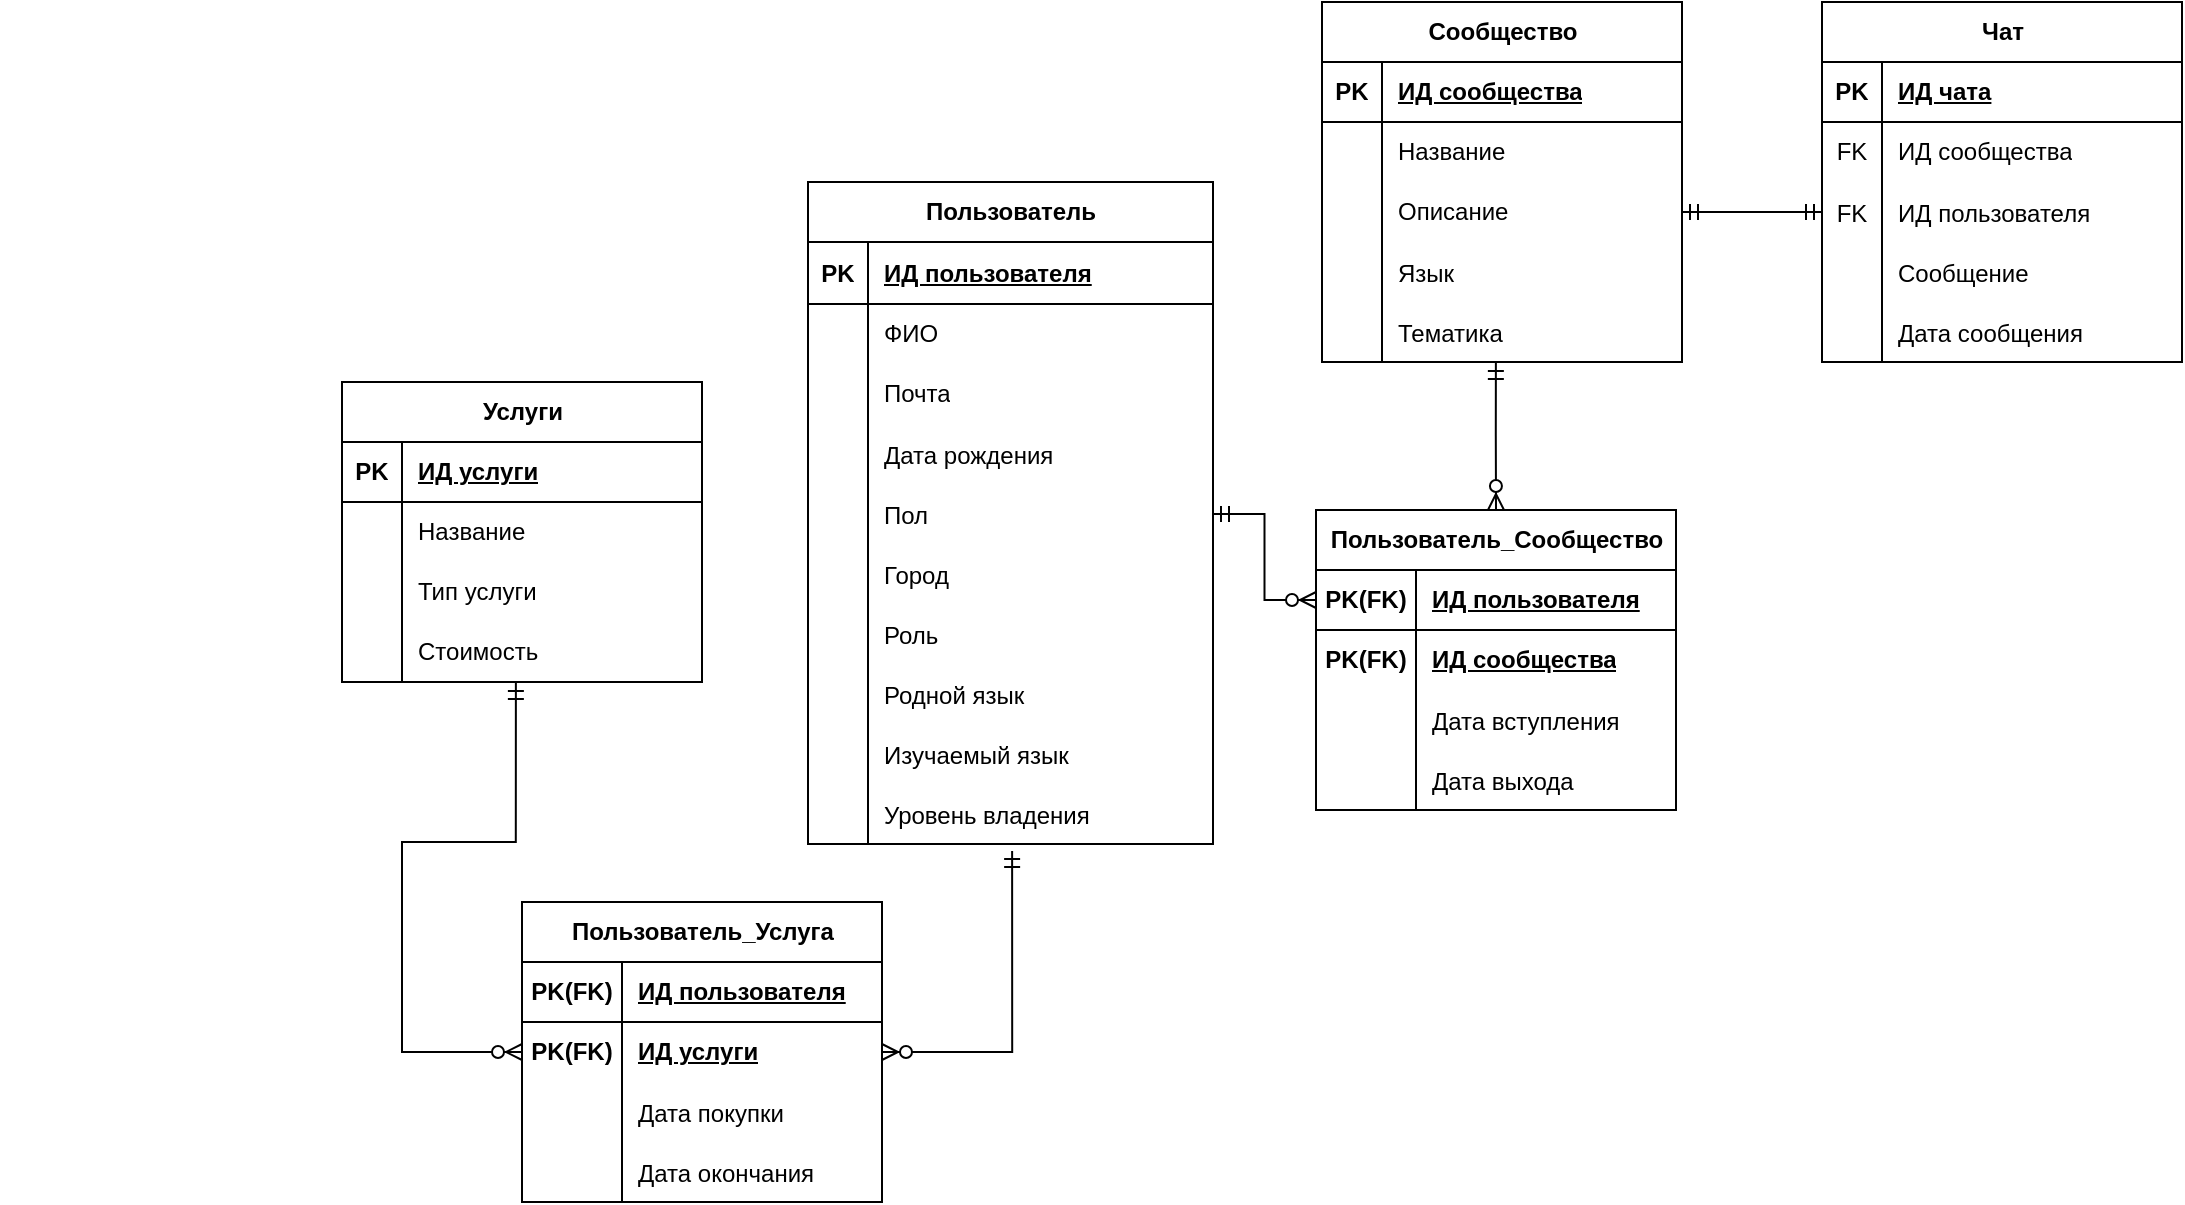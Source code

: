 <mxfile>
    <diagram name="Page-1" id="vUkmk7SFkg5awrBHLYMo">
        <mxGraphModel dx="1131" dy="690" grid="0" gridSize="10" guides="1" tooltips="1" connect="1" arrows="1" fold="1" page="0" pageScale="1" pageWidth="850" pageHeight="1100" math="0" shadow="0">
            <root>
                <mxCell id="0"/>
                <mxCell id="1" parent="0"/>
                <mxCell id="TuySXBek47alTSE-sApj-35" value="" style="fontSize=12;html=1;endArrow=ERmandOne;startArrow=ERmandOne;rounded=0;exitX=1;exitY=0.5;exitDx=0;exitDy=0;entryX=0;entryY=0.5;entryDx=0;entryDy=0;" parent="1" source="TuySXBek47alTSE-sApj-165" target="TuySXBek47alTSE-sApj-224" edge="1">
                    <mxGeometry width="100" height="100" relative="1" as="geometry">
                        <mxPoint x="1670" y="580" as="sourcePoint"/>
                        <mxPoint x="1701.25" y="530" as="targetPoint"/>
                    </mxGeometry>
                </mxCell>
                <mxCell id="TuySXBek47alTSE-sApj-60" value="" style="shape=tableRow;horizontal=0;startSize=0;swimlaneHead=0;swimlaneBody=0;fillColor=none;collapsible=0;dropTarget=0;points=[[0,0.5],[1,0.5]];portConstraint=eastwest;top=0;left=0;right=0;bottom=0;" parent="1" vertex="1">
                    <mxGeometry x="1190" y="500" width="202.5" height="30" as="geometry"/>
                </mxCell>
                <mxCell id="TuySXBek47alTSE-sApj-61" value="" style="shape=partialRectangle;connectable=0;fillColor=none;top=0;left=0;bottom=0;right=0;editable=1;overflow=hidden;whiteSpace=wrap;html=1;" parent="TuySXBek47alTSE-sApj-60" vertex="1">
                    <mxGeometry width="30" height="30" as="geometry">
                        <mxRectangle width="30" height="30" as="alternateBounds"/>
                    </mxGeometry>
                </mxCell>
                <mxCell id="TuySXBek47alTSE-sApj-89" value="" style="shape=tableRow;horizontal=0;startSize=0;swimlaneHead=0;swimlaneBody=0;fillColor=none;collapsible=0;dropTarget=0;points=[[0,0.5],[1,0.5]];portConstraint=eastwest;top=0;left=0;right=0;bottom=0;" parent="1" vertex="1">
                    <mxGeometry x="770" y="590" width="180" height="30" as="geometry"/>
                </mxCell>
                <mxCell id="TuySXBek47alTSE-sApj-90" value="" style="shape=partialRectangle;connectable=0;fillColor=none;top=0;left=0;bottom=0;right=0;editable=1;overflow=hidden;whiteSpace=wrap;html=1;" parent="TuySXBek47alTSE-sApj-89" vertex="1">
                    <mxGeometry width="30" height="30" as="geometry">
                        <mxRectangle width="30" height="30" as="alternateBounds"/>
                    </mxGeometry>
                </mxCell>
                <mxCell id="TuySXBek47alTSE-sApj-76" value="Пользователь" style="shape=table;startSize=30;container=1;collapsible=1;childLayout=tableLayout;fixedRows=1;rowLines=0;fontStyle=1;align=center;resizeLast=1;html=1;" parent="1" vertex="1">
                    <mxGeometry x="1173" y="280" width="202.5" height="331" as="geometry">
                        <mxRectangle x="740" y="439" width="120" height="30" as="alternateBounds"/>
                    </mxGeometry>
                </mxCell>
                <mxCell id="TuySXBek47alTSE-sApj-77" value="" style="shape=tableRow;horizontal=0;startSize=0;swimlaneHead=0;swimlaneBody=0;fillColor=none;collapsible=0;dropTarget=0;points=[[0,0.5],[1,0.5]];portConstraint=eastwest;top=0;left=0;right=0;bottom=1;" parent="TuySXBek47alTSE-sApj-76" vertex="1">
                    <mxGeometry y="30" width="202.5" height="31" as="geometry"/>
                </mxCell>
                <mxCell id="TuySXBek47alTSE-sApj-78" value="PK" style="shape=partialRectangle;connectable=0;fillColor=none;top=0;left=0;bottom=0;right=0;fontStyle=1;overflow=hidden;whiteSpace=wrap;html=1;" parent="TuySXBek47alTSE-sApj-77" vertex="1">
                    <mxGeometry width="30" height="31" as="geometry">
                        <mxRectangle width="30" height="31" as="alternateBounds"/>
                    </mxGeometry>
                </mxCell>
                <mxCell id="TuySXBek47alTSE-sApj-79" value="ИД пользователя" style="shape=partialRectangle;connectable=0;fillColor=none;top=0;left=0;bottom=0;right=0;align=left;spacingLeft=6;fontStyle=5;overflow=hidden;whiteSpace=wrap;html=1;" parent="TuySXBek47alTSE-sApj-77" vertex="1">
                    <mxGeometry x="30" width="172.5" height="31" as="geometry">
                        <mxRectangle width="172.5" height="31" as="alternateBounds"/>
                    </mxGeometry>
                </mxCell>
                <mxCell id="TuySXBek47alTSE-sApj-80" value="" style="shape=tableRow;horizontal=0;startSize=0;swimlaneHead=0;swimlaneBody=0;fillColor=none;collapsible=0;dropTarget=0;points=[[0,0.5],[1,0.5]];portConstraint=eastwest;top=0;left=0;right=0;bottom=0;" parent="TuySXBek47alTSE-sApj-76" vertex="1">
                    <mxGeometry y="61" width="202.5" height="30" as="geometry"/>
                </mxCell>
                <mxCell id="TuySXBek47alTSE-sApj-81" value="" style="shape=partialRectangle;connectable=0;fillColor=none;top=0;left=0;bottom=0;right=0;editable=1;overflow=hidden;whiteSpace=wrap;html=1;" parent="TuySXBek47alTSE-sApj-80" vertex="1">
                    <mxGeometry width="30" height="30" as="geometry">
                        <mxRectangle width="30" height="30" as="alternateBounds"/>
                    </mxGeometry>
                </mxCell>
                <mxCell id="TuySXBek47alTSE-sApj-82" value="ФИО" style="shape=partialRectangle;connectable=0;fillColor=none;top=0;left=0;bottom=0;right=0;align=left;spacingLeft=6;overflow=hidden;whiteSpace=wrap;html=1;" parent="TuySXBek47alTSE-sApj-80" vertex="1">
                    <mxGeometry x="30" width="172.5" height="30" as="geometry">
                        <mxRectangle width="172.5" height="30" as="alternateBounds"/>
                    </mxGeometry>
                </mxCell>
                <mxCell id="TuySXBek47alTSE-sApj-86" value="" style="shape=tableRow;horizontal=0;startSize=0;swimlaneHead=0;swimlaneBody=0;fillColor=none;collapsible=0;dropTarget=0;points=[[0,0.5],[1,0.5]];portConstraint=eastwest;top=0;left=0;right=0;bottom=0;" parent="TuySXBek47alTSE-sApj-76" vertex="1">
                    <mxGeometry y="91" width="202.5" height="30" as="geometry"/>
                </mxCell>
                <mxCell id="TuySXBek47alTSE-sApj-87" value="" style="shape=partialRectangle;connectable=0;fillColor=none;top=0;left=0;bottom=0;right=0;editable=1;overflow=hidden;whiteSpace=wrap;html=1;" parent="TuySXBek47alTSE-sApj-86" vertex="1">
                    <mxGeometry width="30" height="30" as="geometry">
                        <mxRectangle width="30" height="30" as="alternateBounds"/>
                    </mxGeometry>
                </mxCell>
                <mxCell id="TuySXBek47alTSE-sApj-88" value="Почта" style="shape=partialRectangle;connectable=0;fillColor=none;top=0;left=0;bottom=0;right=0;align=left;spacingLeft=6;overflow=hidden;whiteSpace=wrap;html=1;" parent="TuySXBek47alTSE-sApj-86" vertex="1">
                    <mxGeometry x="30" width="172.5" height="30" as="geometry">
                        <mxRectangle width="172.5" height="30" as="alternateBounds"/>
                    </mxGeometry>
                </mxCell>
                <mxCell id="TuySXBek47alTSE-sApj-93" value="" style="shape=tableRow;horizontal=0;startSize=0;swimlaneHead=0;swimlaneBody=0;fillColor=none;collapsible=0;dropTarget=0;points=[[0,0.5],[1,0.5]];portConstraint=eastwest;top=0;left=0;right=0;bottom=0;" parent="TuySXBek47alTSE-sApj-76" vertex="1">
                    <mxGeometry y="121" width="202.5" height="30" as="geometry"/>
                </mxCell>
                <mxCell id="TuySXBek47alTSE-sApj-94" value="" style="shape=partialRectangle;connectable=0;fillColor=none;top=0;left=0;bottom=0;right=0;editable=1;overflow=hidden;" parent="TuySXBek47alTSE-sApj-93" vertex="1">
                    <mxGeometry width="30" height="30" as="geometry">
                        <mxRectangle width="30" height="30" as="alternateBounds"/>
                    </mxGeometry>
                </mxCell>
                <mxCell id="TuySXBek47alTSE-sApj-95" value="Дата рождения" style="shape=partialRectangle;connectable=0;fillColor=none;top=0;left=0;bottom=0;right=0;align=left;spacingLeft=6;overflow=hidden;" parent="TuySXBek47alTSE-sApj-93" vertex="1">
                    <mxGeometry x="30" width="172.5" height="30" as="geometry">
                        <mxRectangle width="172.5" height="30" as="alternateBounds"/>
                    </mxGeometry>
                </mxCell>
                <mxCell id="TuySXBek47alTSE-sApj-96" value="" style="shape=tableRow;horizontal=0;startSize=0;swimlaneHead=0;swimlaneBody=0;fillColor=none;collapsible=0;dropTarget=0;points=[[0,0.5],[1,0.5]];portConstraint=eastwest;top=0;left=0;right=0;bottom=0;" parent="TuySXBek47alTSE-sApj-76" vertex="1">
                    <mxGeometry y="151" width="202.5" height="30" as="geometry"/>
                </mxCell>
                <mxCell id="TuySXBek47alTSE-sApj-97" value="" style="shape=partialRectangle;connectable=0;fillColor=none;top=0;left=0;bottom=0;right=0;editable=1;overflow=hidden;" parent="TuySXBek47alTSE-sApj-96" vertex="1">
                    <mxGeometry width="30" height="30" as="geometry">
                        <mxRectangle width="30" height="30" as="alternateBounds"/>
                    </mxGeometry>
                </mxCell>
                <mxCell id="TuySXBek47alTSE-sApj-98" value="Пол" style="shape=partialRectangle;connectable=0;fillColor=none;top=0;left=0;bottom=0;right=0;align=left;spacingLeft=6;overflow=hidden;" parent="TuySXBek47alTSE-sApj-96" vertex="1">
                    <mxGeometry x="30" width="172.5" height="30" as="geometry">
                        <mxRectangle width="172.5" height="30" as="alternateBounds"/>
                    </mxGeometry>
                </mxCell>
                <mxCell id="TuySXBek47alTSE-sApj-114" value="" style="shape=tableRow;horizontal=0;startSize=0;swimlaneHead=0;swimlaneBody=0;fillColor=none;collapsible=0;dropTarget=0;points=[[0,0.5],[1,0.5]];portConstraint=eastwest;top=0;left=0;right=0;bottom=0;" parent="TuySXBek47alTSE-sApj-76" vertex="1">
                    <mxGeometry y="181" width="202.5" height="30" as="geometry"/>
                </mxCell>
                <mxCell id="TuySXBek47alTSE-sApj-115" value="" style="shape=partialRectangle;connectable=0;fillColor=none;top=0;left=0;bottom=0;right=0;editable=1;overflow=hidden;" parent="TuySXBek47alTSE-sApj-114" vertex="1">
                    <mxGeometry width="30" height="30" as="geometry">
                        <mxRectangle width="30" height="30" as="alternateBounds"/>
                    </mxGeometry>
                </mxCell>
                <mxCell id="TuySXBek47alTSE-sApj-116" value="Город" style="shape=partialRectangle;connectable=0;fillColor=none;top=0;left=0;bottom=0;right=0;align=left;spacingLeft=6;overflow=hidden;" parent="TuySXBek47alTSE-sApj-114" vertex="1">
                    <mxGeometry x="30" width="172.5" height="30" as="geometry">
                        <mxRectangle width="172.5" height="30" as="alternateBounds"/>
                    </mxGeometry>
                </mxCell>
                <mxCell id="TuySXBek47alTSE-sApj-99" value="" style="shape=tableRow;horizontal=0;startSize=0;swimlaneHead=0;swimlaneBody=0;fillColor=none;collapsible=0;dropTarget=0;points=[[0,0.5],[1,0.5]];portConstraint=eastwest;top=0;left=0;right=0;bottom=0;" parent="TuySXBek47alTSE-sApj-76" vertex="1">
                    <mxGeometry y="211" width="202.5" height="30" as="geometry"/>
                </mxCell>
                <mxCell id="TuySXBek47alTSE-sApj-100" value="" style="shape=partialRectangle;connectable=0;fillColor=none;top=0;left=0;bottom=0;right=0;editable=1;overflow=hidden;" parent="TuySXBek47alTSE-sApj-99" vertex="1">
                    <mxGeometry width="30" height="30" as="geometry">
                        <mxRectangle width="30" height="30" as="alternateBounds"/>
                    </mxGeometry>
                </mxCell>
                <mxCell id="TuySXBek47alTSE-sApj-101" value="Роль" style="shape=partialRectangle;connectable=0;fillColor=none;top=0;left=0;bottom=0;right=0;align=left;spacingLeft=6;overflow=hidden;" parent="TuySXBek47alTSE-sApj-99" vertex="1">
                    <mxGeometry x="30" width="172.5" height="30" as="geometry">
                        <mxRectangle width="172.5" height="30" as="alternateBounds"/>
                    </mxGeometry>
                </mxCell>
                <mxCell id="TuySXBek47alTSE-sApj-105" value="" style="shape=tableRow;horizontal=0;startSize=0;swimlaneHead=0;swimlaneBody=0;fillColor=none;collapsible=0;dropTarget=0;points=[[0,0.5],[1,0.5]];portConstraint=eastwest;top=0;left=0;right=0;bottom=0;" parent="TuySXBek47alTSE-sApj-76" vertex="1">
                    <mxGeometry y="241" width="202.5" height="30" as="geometry"/>
                </mxCell>
                <mxCell id="TuySXBek47alTSE-sApj-106" value="" style="shape=partialRectangle;connectable=0;fillColor=none;top=0;left=0;bottom=0;right=0;editable=1;overflow=hidden;" parent="TuySXBek47alTSE-sApj-105" vertex="1">
                    <mxGeometry width="30" height="30" as="geometry">
                        <mxRectangle width="30" height="30" as="alternateBounds"/>
                    </mxGeometry>
                </mxCell>
                <mxCell id="TuySXBek47alTSE-sApj-107" value="Родной язык" style="shape=partialRectangle;connectable=0;fillColor=none;top=0;left=0;bottom=0;right=0;align=left;spacingLeft=6;overflow=hidden;" parent="TuySXBek47alTSE-sApj-105" vertex="1">
                    <mxGeometry x="30" width="172.5" height="30" as="geometry">
                        <mxRectangle width="172.5" height="30" as="alternateBounds"/>
                    </mxGeometry>
                </mxCell>
                <mxCell id="TuySXBek47alTSE-sApj-102" value="" style="shape=tableRow;horizontal=0;startSize=0;swimlaneHead=0;swimlaneBody=0;fillColor=none;collapsible=0;dropTarget=0;points=[[0,0.5],[1,0.5]];portConstraint=eastwest;top=0;left=0;right=0;bottom=0;" parent="TuySXBek47alTSE-sApj-76" vertex="1">
                    <mxGeometry y="271" width="202.5" height="30" as="geometry"/>
                </mxCell>
                <mxCell id="TuySXBek47alTSE-sApj-103" value="" style="shape=partialRectangle;connectable=0;fillColor=none;top=0;left=0;bottom=0;right=0;editable=1;overflow=hidden;" parent="TuySXBek47alTSE-sApj-102" vertex="1">
                    <mxGeometry width="30" height="30" as="geometry">
                        <mxRectangle width="30" height="30" as="alternateBounds"/>
                    </mxGeometry>
                </mxCell>
                <mxCell id="TuySXBek47alTSE-sApj-104" value="Изучаемый язык" style="shape=partialRectangle;connectable=0;fillColor=none;top=0;left=0;bottom=0;right=0;align=left;spacingLeft=6;overflow=hidden;" parent="TuySXBek47alTSE-sApj-102" vertex="1">
                    <mxGeometry x="30" width="172.5" height="30" as="geometry">
                        <mxRectangle width="172.5" height="30" as="alternateBounds"/>
                    </mxGeometry>
                </mxCell>
                <mxCell id="TuySXBek47alTSE-sApj-108" value="" style="shape=tableRow;horizontal=0;startSize=0;swimlaneHead=0;swimlaneBody=0;fillColor=none;collapsible=0;dropTarget=0;points=[[0,0.5],[1,0.5]];portConstraint=eastwest;top=0;left=0;right=0;bottom=0;" parent="TuySXBek47alTSE-sApj-76" vertex="1">
                    <mxGeometry y="301" width="202.5" height="30" as="geometry"/>
                </mxCell>
                <mxCell id="TuySXBek47alTSE-sApj-109" value="" style="shape=partialRectangle;connectable=0;fillColor=none;top=0;left=0;bottom=0;right=0;editable=1;overflow=hidden;" parent="TuySXBek47alTSE-sApj-108" vertex="1">
                    <mxGeometry width="30" height="30" as="geometry">
                        <mxRectangle width="30" height="30" as="alternateBounds"/>
                    </mxGeometry>
                </mxCell>
                <mxCell id="TuySXBek47alTSE-sApj-110" value="Уровень владения" style="shape=partialRectangle;connectable=0;fillColor=none;top=0;left=0;bottom=0;right=0;align=left;spacingLeft=6;overflow=hidden;" parent="TuySXBek47alTSE-sApj-108" vertex="1">
                    <mxGeometry x="30" width="172.5" height="30" as="geometry">
                        <mxRectangle width="172.5" height="30" as="alternateBounds"/>
                    </mxGeometry>
                </mxCell>
                <mxCell id="TuySXBek47alTSE-sApj-117" value="Услуги" style="shape=table;startSize=30;container=1;collapsible=1;childLayout=tableLayout;fixedRows=1;rowLines=0;fontStyle=1;align=center;resizeLast=1;html=1;" parent="1" vertex="1">
                    <mxGeometry x="940" y="380" width="180" height="150" as="geometry"/>
                </mxCell>
                <mxCell id="TuySXBek47alTSE-sApj-118" value="" style="shape=tableRow;horizontal=0;startSize=0;swimlaneHead=0;swimlaneBody=0;fillColor=none;collapsible=0;dropTarget=0;points=[[0,0.5],[1,0.5]];portConstraint=eastwest;top=0;left=0;right=0;bottom=1;" parent="TuySXBek47alTSE-sApj-117" vertex="1">
                    <mxGeometry y="30" width="180" height="30" as="geometry"/>
                </mxCell>
                <mxCell id="TuySXBek47alTSE-sApj-119" value="PK" style="shape=partialRectangle;connectable=0;fillColor=none;top=0;left=0;bottom=0;right=0;fontStyle=1;overflow=hidden;whiteSpace=wrap;html=1;" parent="TuySXBek47alTSE-sApj-118" vertex="1">
                    <mxGeometry width="30" height="30" as="geometry">
                        <mxRectangle width="30" height="30" as="alternateBounds"/>
                    </mxGeometry>
                </mxCell>
                <mxCell id="TuySXBek47alTSE-sApj-120" value="ИД услуги" style="shape=partialRectangle;connectable=0;fillColor=none;top=0;left=0;bottom=0;right=0;align=left;spacingLeft=6;fontStyle=5;overflow=hidden;whiteSpace=wrap;html=1;" parent="TuySXBek47alTSE-sApj-118" vertex="1">
                    <mxGeometry x="30" width="150" height="30" as="geometry">
                        <mxRectangle width="150" height="30" as="alternateBounds"/>
                    </mxGeometry>
                </mxCell>
                <mxCell id="TuySXBek47alTSE-sApj-121" value="" style="shape=tableRow;horizontal=0;startSize=0;swimlaneHead=0;swimlaneBody=0;fillColor=none;collapsible=0;dropTarget=0;points=[[0,0.5],[1,0.5]];portConstraint=eastwest;top=0;left=0;right=0;bottom=0;" parent="TuySXBek47alTSE-sApj-117" vertex="1">
                    <mxGeometry y="60" width="180" height="30" as="geometry"/>
                </mxCell>
                <mxCell id="TuySXBek47alTSE-sApj-122" value="" style="shape=partialRectangle;connectable=0;fillColor=none;top=0;left=0;bottom=0;right=0;editable=1;overflow=hidden;whiteSpace=wrap;html=1;" parent="TuySXBek47alTSE-sApj-121" vertex="1">
                    <mxGeometry width="30" height="30" as="geometry">
                        <mxRectangle width="30" height="30" as="alternateBounds"/>
                    </mxGeometry>
                </mxCell>
                <mxCell id="TuySXBek47alTSE-sApj-123" value="Название" style="shape=partialRectangle;connectable=0;fillColor=none;top=0;left=0;bottom=0;right=0;align=left;spacingLeft=6;overflow=hidden;whiteSpace=wrap;html=1;" parent="TuySXBek47alTSE-sApj-121" vertex="1">
                    <mxGeometry x="30" width="150" height="30" as="geometry">
                        <mxRectangle width="150" height="30" as="alternateBounds"/>
                    </mxGeometry>
                </mxCell>
                <mxCell id="TuySXBek47alTSE-sApj-124" value="" style="shape=tableRow;horizontal=0;startSize=0;swimlaneHead=0;swimlaneBody=0;fillColor=none;collapsible=0;dropTarget=0;points=[[0,0.5],[1,0.5]];portConstraint=eastwest;top=0;left=0;right=0;bottom=0;" parent="TuySXBek47alTSE-sApj-117" vertex="1">
                    <mxGeometry y="90" width="180" height="30" as="geometry"/>
                </mxCell>
                <mxCell id="TuySXBek47alTSE-sApj-125" value="" style="shape=partialRectangle;connectable=0;fillColor=none;top=0;left=0;bottom=0;right=0;editable=1;overflow=hidden;whiteSpace=wrap;html=1;" parent="TuySXBek47alTSE-sApj-124" vertex="1">
                    <mxGeometry width="30" height="30" as="geometry">
                        <mxRectangle width="30" height="30" as="alternateBounds"/>
                    </mxGeometry>
                </mxCell>
                <mxCell id="TuySXBek47alTSE-sApj-126" value="Тип услуги" style="shape=partialRectangle;connectable=0;fillColor=none;top=0;left=0;bottom=0;right=0;align=left;spacingLeft=6;overflow=hidden;whiteSpace=wrap;html=1;" parent="TuySXBek47alTSE-sApj-124" vertex="1">
                    <mxGeometry x="30" width="150" height="30" as="geometry">
                        <mxRectangle width="150" height="30" as="alternateBounds"/>
                    </mxGeometry>
                </mxCell>
                <mxCell id="TuySXBek47alTSE-sApj-127" value="" style="shape=tableRow;horizontal=0;startSize=0;swimlaneHead=0;swimlaneBody=0;fillColor=none;collapsible=0;dropTarget=0;points=[[0,0.5],[1,0.5]];portConstraint=eastwest;top=0;left=0;right=0;bottom=0;" parent="TuySXBek47alTSE-sApj-117" vertex="1">
                    <mxGeometry y="120" width="180" height="30" as="geometry"/>
                </mxCell>
                <mxCell id="TuySXBek47alTSE-sApj-128" value="" style="shape=partialRectangle;connectable=0;fillColor=none;top=0;left=0;bottom=0;right=0;editable=1;overflow=hidden;whiteSpace=wrap;html=1;" parent="TuySXBek47alTSE-sApj-127" vertex="1">
                    <mxGeometry width="30" height="30" as="geometry">
                        <mxRectangle width="30" height="30" as="alternateBounds"/>
                    </mxGeometry>
                </mxCell>
                <mxCell id="TuySXBek47alTSE-sApj-129" value="Стоимость" style="shape=partialRectangle;connectable=0;fillColor=none;top=0;left=0;bottom=0;right=0;align=left;spacingLeft=6;overflow=hidden;whiteSpace=wrap;html=1;" parent="TuySXBek47alTSE-sApj-127" vertex="1">
                    <mxGeometry x="30" width="150" height="30" as="geometry">
                        <mxRectangle width="150" height="30" as="alternateBounds"/>
                    </mxGeometry>
                </mxCell>
                <mxCell id="TuySXBek47alTSE-sApj-136" value="Пользователь_Сообщество" style="shape=table;startSize=30;container=1;collapsible=1;childLayout=tableLayout;fixedRows=1;rowLines=0;fontStyle=1;align=center;resizeLast=1;html=1;" parent="1" vertex="1">
                    <mxGeometry x="1427" y="444" width="180" height="150" as="geometry"/>
                </mxCell>
                <mxCell id="TuySXBek47alTSE-sApj-137" value="" style="shape=tableRow;horizontal=0;startSize=0;swimlaneHead=0;swimlaneBody=0;fillColor=none;collapsible=0;dropTarget=0;points=[[0,0.5],[1,0.5]];portConstraint=eastwest;top=0;left=0;right=0;bottom=1;" parent="TuySXBek47alTSE-sApj-136" vertex="1">
                    <mxGeometry y="30" width="180" height="30" as="geometry"/>
                </mxCell>
                <mxCell id="TuySXBek47alTSE-sApj-138" value="PK(FK)" style="shape=partialRectangle;connectable=0;fillColor=none;top=0;left=0;bottom=0;right=0;fontStyle=1;overflow=hidden;whiteSpace=wrap;html=1;" parent="TuySXBek47alTSE-sApj-137" vertex="1">
                    <mxGeometry width="50" height="30" as="geometry">
                        <mxRectangle width="50" height="30" as="alternateBounds"/>
                    </mxGeometry>
                </mxCell>
                <mxCell id="TuySXBek47alTSE-sApj-139" value="ИД пользователя" style="shape=partialRectangle;connectable=0;fillColor=none;top=0;left=0;bottom=0;right=0;align=left;spacingLeft=6;fontStyle=5;overflow=hidden;whiteSpace=wrap;html=1;" parent="TuySXBek47alTSE-sApj-137" vertex="1">
                    <mxGeometry x="50" width="130" height="30" as="geometry">
                        <mxRectangle width="130" height="30" as="alternateBounds"/>
                    </mxGeometry>
                </mxCell>
                <mxCell id="TuySXBek47alTSE-sApj-140" value="" style="shape=tableRow;horizontal=0;startSize=0;swimlaneHead=0;swimlaneBody=0;fillColor=none;collapsible=0;dropTarget=0;points=[[0,0.5],[1,0.5]];portConstraint=eastwest;top=0;left=0;right=0;bottom=0;" parent="TuySXBek47alTSE-sApj-136" vertex="1">
                    <mxGeometry y="60" width="180" height="30" as="geometry"/>
                </mxCell>
                <mxCell id="TuySXBek47alTSE-sApj-141" value="&lt;span style=&quot;font-weight: 700;&quot;&gt;PK(FK)&lt;/span&gt;" style="shape=partialRectangle;connectable=0;fillColor=none;top=0;left=0;bottom=0;right=0;editable=1;overflow=hidden;whiteSpace=wrap;html=1;" parent="TuySXBek47alTSE-sApj-140" vertex="1">
                    <mxGeometry width="50" height="30" as="geometry">
                        <mxRectangle width="50" height="30" as="alternateBounds"/>
                    </mxGeometry>
                </mxCell>
                <mxCell id="TuySXBek47alTSE-sApj-142" value="&lt;span style=&quot;font-weight: 700; text-decoration-line: underline;&quot;&gt;ИД сообщества&lt;/span&gt;" style="shape=partialRectangle;connectable=0;fillColor=none;top=0;left=0;bottom=0;right=0;align=left;spacingLeft=6;overflow=hidden;whiteSpace=wrap;html=1;" parent="TuySXBek47alTSE-sApj-140" vertex="1">
                    <mxGeometry x="50" width="130" height="30" as="geometry">
                        <mxRectangle width="130" height="30" as="alternateBounds"/>
                    </mxGeometry>
                </mxCell>
                <mxCell id="HExwN6SZFp7rplmpV36r-107" value="" style="shape=tableRow;horizontal=0;startSize=0;swimlaneHead=0;swimlaneBody=0;fillColor=none;collapsible=0;dropTarget=0;points=[[0,0.5],[1,0.5]];portConstraint=eastwest;top=0;left=0;right=0;bottom=0;" parent="TuySXBek47alTSE-sApj-136" vertex="1">
                    <mxGeometry y="90" width="180" height="30" as="geometry"/>
                </mxCell>
                <mxCell id="HExwN6SZFp7rplmpV36r-108" value="" style="shape=partialRectangle;connectable=0;fillColor=none;top=0;left=0;bottom=0;right=0;editable=1;overflow=hidden;" parent="HExwN6SZFp7rplmpV36r-107" vertex="1">
                    <mxGeometry width="50" height="30" as="geometry">
                        <mxRectangle width="50" height="30" as="alternateBounds"/>
                    </mxGeometry>
                </mxCell>
                <mxCell id="HExwN6SZFp7rplmpV36r-109" value="Дата вступления" style="shape=partialRectangle;connectable=0;fillColor=none;top=0;left=0;bottom=0;right=0;align=left;spacingLeft=6;overflow=hidden;" parent="HExwN6SZFp7rplmpV36r-107" vertex="1">
                    <mxGeometry x="50" width="130" height="30" as="geometry">
                        <mxRectangle width="130" height="30" as="alternateBounds"/>
                    </mxGeometry>
                </mxCell>
                <mxCell id="HExwN6SZFp7rplmpV36r-113" value="" style="shape=tableRow;horizontal=0;startSize=0;swimlaneHead=0;swimlaneBody=0;fillColor=none;collapsible=0;dropTarget=0;points=[[0,0.5],[1,0.5]];portConstraint=eastwest;top=0;left=0;right=0;bottom=0;" parent="TuySXBek47alTSE-sApj-136" vertex="1">
                    <mxGeometry y="120" width="180" height="30" as="geometry"/>
                </mxCell>
                <mxCell id="HExwN6SZFp7rplmpV36r-114" value="" style="shape=partialRectangle;connectable=0;fillColor=none;top=0;left=0;bottom=0;right=0;editable=1;overflow=hidden;" parent="HExwN6SZFp7rplmpV36r-113" vertex="1">
                    <mxGeometry width="50" height="30" as="geometry">
                        <mxRectangle width="50" height="30" as="alternateBounds"/>
                    </mxGeometry>
                </mxCell>
                <mxCell id="HExwN6SZFp7rplmpV36r-115" value="Дата выхода" style="shape=partialRectangle;connectable=0;fillColor=none;top=0;left=0;bottom=0;right=0;align=left;spacingLeft=6;overflow=hidden;" parent="HExwN6SZFp7rplmpV36r-113" vertex="1">
                    <mxGeometry x="50" width="130" height="30" as="geometry">
                        <mxRectangle width="130" height="30" as="alternateBounds"/>
                    </mxGeometry>
                </mxCell>
                <mxCell id="TuySXBek47alTSE-sApj-155" value="Сообщество" style="shape=table;startSize=30;container=1;collapsible=1;childLayout=tableLayout;fixedRows=1;rowLines=0;fontStyle=1;align=center;resizeLast=1;html=1;" parent="1" vertex="1">
                    <mxGeometry x="1430" y="190" width="180" height="180" as="geometry"/>
                </mxCell>
                <mxCell id="TuySXBek47alTSE-sApj-156" value="" style="shape=tableRow;horizontal=0;startSize=0;swimlaneHead=0;swimlaneBody=0;fillColor=none;collapsible=0;dropTarget=0;points=[[0,0.5],[1,0.5]];portConstraint=eastwest;top=0;left=0;right=0;bottom=1;" parent="TuySXBek47alTSE-sApj-155" vertex="1">
                    <mxGeometry y="30" width="180" height="30" as="geometry"/>
                </mxCell>
                <mxCell id="TuySXBek47alTSE-sApj-157" value="PK" style="shape=partialRectangle;connectable=0;fillColor=none;top=0;left=0;bottom=0;right=0;fontStyle=1;overflow=hidden;whiteSpace=wrap;html=1;" parent="TuySXBek47alTSE-sApj-156" vertex="1">
                    <mxGeometry width="30" height="30" as="geometry">
                        <mxRectangle width="30" height="30" as="alternateBounds"/>
                    </mxGeometry>
                </mxCell>
                <mxCell id="TuySXBek47alTSE-sApj-158" value="ИД сообщества" style="shape=partialRectangle;connectable=0;fillColor=none;top=0;left=0;bottom=0;right=0;align=left;spacingLeft=6;fontStyle=5;overflow=hidden;whiteSpace=wrap;html=1;" parent="TuySXBek47alTSE-sApj-156" vertex="1">
                    <mxGeometry x="30" width="150" height="30" as="geometry">
                        <mxRectangle width="150" height="30" as="alternateBounds"/>
                    </mxGeometry>
                </mxCell>
                <mxCell id="TuySXBek47alTSE-sApj-162" value="" style="shape=tableRow;horizontal=0;startSize=0;swimlaneHead=0;swimlaneBody=0;fillColor=none;collapsible=0;dropTarget=0;points=[[0,0.5],[1,0.5]];portConstraint=eastwest;top=0;left=0;right=0;bottom=0;" parent="TuySXBek47alTSE-sApj-155" vertex="1">
                    <mxGeometry y="60" width="180" height="30" as="geometry"/>
                </mxCell>
                <mxCell id="TuySXBek47alTSE-sApj-163" value="" style="shape=partialRectangle;connectable=0;fillColor=none;top=0;left=0;bottom=0;right=0;editable=1;overflow=hidden;whiteSpace=wrap;html=1;" parent="TuySXBek47alTSE-sApj-162" vertex="1">
                    <mxGeometry width="30" height="30" as="geometry">
                        <mxRectangle width="30" height="30" as="alternateBounds"/>
                    </mxGeometry>
                </mxCell>
                <mxCell id="TuySXBek47alTSE-sApj-164" value="Название" style="shape=partialRectangle;connectable=0;fillColor=none;top=0;left=0;bottom=0;right=0;align=left;spacingLeft=6;overflow=hidden;whiteSpace=wrap;html=1;" parent="TuySXBek47alTSE-sApj-162" vertex="1">
                    <mxGeometry x="30" width="150" height="30" as="geometry">
                        <mxRectangle width="150" height="30" as="alternateBounds"/>
                    </mxGeometry>
                </mxCell>
                <mxCell id="TuySXBek47alTSE-sApj-165" value="" style="shape=tableRow;horizontal=0;startSize=0;swimlaneHead=0;swimlaneBody=0;fillColor=none;collapsible=0;dropTarget=0;points=[[0,0.5],[1,0.5]];portConstraint=eastwest;top=0;left=0;right=0;bottom=0;" parent="TuySXBek47alTSE-sApj-155" vertex="1">
                    <mxGeometry y="90" width="180" height="30" as="geometry"/>
                </mxCell>
                <mxCell id="TuySXBek47alTSE-sApj-166" value="" style="shape=partialRectangle;connectable=0;fillColor=none;top=0;left=0;bottom=0;right=0;editable=1;overflow=hidden;whiteSpace=wrap;html=1;" parent="TuySXBek47alTSE-sApj-165" vertex="1">
                    <mxGeometry width="30" height="30" as="geometry">
                        <mxRectangle width="30" height="30" as="alternateBounds"/>
                    </mxGeometry>
                </mxCell>
                <mxCell id="TuySXBek47alTSE-sApj-167" value="Описание" style="shape=partialRectangle;connectable=0;fillColor=none;top=0;left=0;bottom=0;right=0;align=left;spacingLeft=6;overflow=hidden;whiteSpace=wrap;html=1;" parent="TuySXBek47alTSE-sApj-165" vertex="1">
                    <mxGeometry x="30" width="150" height="30" as="geometry">
                        <mxRectangle width="150" height="30" as="alternateBounds"/>
                    </mxGeometry>
                </mxCell>
                <mxCell id="TuySXBek47alTSE-sApj-168" value="" style="shape=tableRow;horizontal=0;startSize=0;swimlaneHead=0;swimlaneBody=0;fillColor=none;collapsible=0;dropTarget=0;points=[[0,0.5],[1,0.5]];portConstraint=eastwest;top=0;left=0;right=0;bottom=0;" parent="TuySXBek47alTSE-sApj-155" vertex="1">
                    <mxGeometry y="120" width="180" height="30" as="geometry"/>
                </mxCell>
                <mxCell id="TuySXBek47alTSE-sApj-169" value="" style="shape=partialRectangle;connectable=0;fillColor=none;top=0;left=0;bottom=0;right=0;editable=1;overflow=hidden;" parent="TuySXBek47alTSE-sApj-168" vertex="1">
                    <mxGeometry width="30" height="30" as="geometry">
                        <mxRectangle width="30" height="30" as="alternateBounds"/>
                    </mxGeometry>
                </mxCell>
                <mxCell id="TuySXBek47alTSE-sApj-170" value="Язык" style="shape=partialRectangle;connectable=0;fillColor=none;top=0;left=0;bottom=0;right=0;align=left;spacingLeft=6;overflow=hidden;" parent="TuySXBek47alTSE-sApj-168" vertex="1">
                    <mxGeometry x="30" width="150" height="30" as="geometry">
                        <mxRectangle width="150" height="30" as="alternateBounds"/>
                    </mxGeometry>
                </mxCell>
                <mxCell id="TuySXBek47alTSE-sApj-171" value="" style="shape=tableRow;horizontal=0;startSize=0;swimlaneHead=0;swimlaneBody=0;fillColor=none;collapsible=0;dropTarget=0;points=[[0,0.5],[1,0.5]];portConstraint=eastwest;top=0;left=0;right=0;bottom=0;" parent="TuySXBek47alTSE-sApj-155" vertex="1">
                    <mxGeometry y="150" width="180" height="30" as="geometry"/>
                </mxCell>
                <mxCell id="TuySXBek47alTSE-sApj-172" value="" style="shape=partialRectangle;connectable=0;fillColor=none;top=0;left=0;bottom=0;right=0;editable=1;overflow=hidden;" parent="TuySXBek47alTSE-sApj-171" vertex="1">
                    <mxGeometry width="30" height="30" as="geometry">
                        <mxRectangle width="30" height="30" as="alternateBounds"/>
                    </mxGeometry>
                </mxCell>
                <mxCell id="TuySXBek47alTSE-sApj-173" value="Тематика" style="shape=partialRectangle;connectable=0;fillColor=none;top=0;left=0;bottom=0;right=0;align=left;spacingLeft=6;overflow=hidden;" parent="TuySXBek47alTSE-sApj-171" vertex="1">
                    <mxGeometry x="30" width="150" height="30" as="geometry">
                        <mxRectangle width="150" height="30" as="alternateBounds"/>
                    </mxGeometry>
                </mxCell>
                <mxCell id="TuySXBek47alTSE-sApj-174" value="Чат" style="shape=table;startSize=30;container=1;collapsible=1;childLayout=tableLayout;fixedRows=1;rowLines=0;fontStyle=1;align=center;resizeLast=1;html=1;" parent="1" vertex="1">
                    <mxGeometry x="1680" y="190" width="180" height="180" as="geometry"/>
                </mxCell>
                <mxCell id="TuySXBek47alTSE-sApj-175" value="" style="shape=tableRow;horizontal=0;startSize=0;swimlaneHead=0;swimlaneBody=0;fillColor=none;collapsible=0;dropTarget=0;points=[[0,0.5],[1,0.5]];portConstraint=eastwest;top=0;left=0;right=0;bottom=1;" parent="TuySXBek47alTSE-sApj-174" vertex="1">
                    <mxGeometry y="30" width="180" height="30" as="geometry"/>
                </mxCell>
                <mxCell id="TuySXBek47alTSE-sApj-176" value="PK" style="shape=partialRectangle;connectable=0;fillColor=none;top=0;left=0;bottom=0;right=0;fontStyle=1;overflow=hidden;whiteSpace=wrap;html=1;" parent="TuySXBek47alTSE-sApj-175" vertex="1">
                    <mxGeometry width="30" height="30" as="geometry">
                        <mxRectangle width="30" height="30" as="alternateBounds"/>
                    </mxGeometry>
                </mxCell>
                <mxCell id="TuySXBek47alTSE-sApj-177" value="ИД чата" style="shape=partialRectangle;connectable=0;fillColor=none;top=0;left=0;bottom=0;right=0;align=left;spacingLeft=6;fontStyle=5;overflow=hidden;whiteSpace=wrap;html=1;" parent="TuySXBek47alTSE-sApj-175" vertex="1">
                    <mxGeometry x="30" width="150" height="30" as="geometry">
                        <mxRectangle width="150" height="30" as="alternateBounds"/>
                    </mxGeometry>
                </mxCell>
                <mxCell id="TuySXBek47alTSE-sApj-178" value="" style="shape=tableRow;horizontal=0;startSize=0;swimlaneHead=0;swimlaneBody=0;fillColor=none;collapsible=0;dropTarget=0;points=[[0,0.5],[1,0.5]];portConstraint=eastwest;top=0;left=0;right=0;bottom=0;" parent="TuySXBek47alTSE-sApj-174" vertex="1">
                    <mxGeometry y="60" width="180" height="30" as="geometry"/>
                </mxCell>
                <mxCell id="TuySXBek47alTSE-sApj-179" value="&lt;span style=&quot;text-wrap-mode: nowrap;&quot;&gt;FK&lt;/span&gt;" style="shape=partialRectangle;connectable=0;fillColor=none;top=0;left=0;bottom=0;right=0;editable=1;overflow=hidden;whiteSpace=wrap;html=1;" parent="TuySXBek47alTSE-sApj-178" vertex="1">
                    <mxGeometry width="30" height="30" as="geometry">
                        <mxRectangle width="30" height="30" as="alternateBounds"/>
                    </mxGeometry>
                </mxCell>
                <mxCell id="TuySXBek47alTSE-sApj-180" value="ИД сообщества" style="shape=partialRectangle;connectable=0;fillColor=none;top=0;left=0;bottom=0;right=0;align=left;spacingLeft=6;overflow=hidden;whiteSpace=wrap;html=1;" parent="TuySXBek47alTSE-sApj-178" vertex="1">
                    <mxGeometry x="30" width="150" height="30" as="geometry">
                        <mxRectangle width="150" height="30" as="alternateBounds"/>
                    </mxGeometry>
                </mxCell>
                <mxCell id="TuySXBek47alTSE-sApj-224" value="" style="shape=tableRow;horizontal=0;startSize=0;swimlaneHead=0;swimlaneBody=0;fillColor=none;collapsible=0;dropTarget=0;points=[[0,0.5],[1,0.5]];portConstraint=eastwest;top=0;left=0;right=0;bottom=0;" parent="TuySXBek47alTSE-sApj-174" vertex="1">
                    <mxGeometry y="90" width="180" height="30" as="geometry"/>
                </mxCell>
                <mxCell id="TuySXBek47alTSE-sApj-225" value="FK" style="shape=partialRectangle;connectable=0;fillColor=none;top=0;left=0;bottom=0;right=0;editable=1;overflow=hidden;" parent="TuySXBek47alTSE-sApj-224" vertex="1">
                    <mxGeometry width="30" height="30" as="geometry">
                        <mxRectangle width="30" height="30" as="alternateBounds"/>
                    </mxGeometry>
                </mxCell>
                <mxCell id="TuySXBek47alTSE-sApj-226" value="ИД пользователя" style="shape=partialRectangle;connectable=0;fillColor=none;top=0;left=0;bottom=0;right=0;align=left;spacingLeft=6;overflow=hidden;" parent="TuySXBek47alTSE-sApj-224" vertex="1">
                    <mxGeometry x="30" width="150" height="30" as="geometry">
                        <mxRectangle width="150" height="30" as="alternateBounds"/>
                    </mxGeometry>
                </mxCell>
                <mxCell id="TuySXBek47alTSE-sApj-227" value="" style="shape=tableRow;horizontal=0;startSize=0;swimlaneHead=0;swimlaneBody=0;fillColor=none;collapsible=0;dropTarget=0;points=[[0,0.5],[1,0.5]];portConstraint=eastwest;top=0;left=0;right=0;bottom=0;" parent="TuySXBek47alTSE-sApj-174" vertex="1">
                    <mxGeometry y="120" width="180" height="30" as="geometry"/>
                </mxCell>
                <mxCell id="TuySXBek47alTSE-sApj-228" value="" style="shape=partialRectangle;connectable=0;fillColor=none;top=0;left=0;bottom=0;right=0;editable=1;overflow=hidden;" parent="TuySXBek47alTSE-sApj-227" vertex="1">
                    <mxGeometry width="30" height="30" as="geometry">
                        <mxRectangle width="30" height="30" as="alternateBounds"/>
                    </mxGeometry>
                </mxCell>
                <mxCell id="TuySXBek47alTSE-sApj-229" value="Сообщение" style="shape=partialRectangle;connectable=0;fillColor=none;top=0;left=0;bottom=0;right=0;align=left;spacingLeft=6;overflow=hidden;" parent="TuySXBek47alTSE-sApj-227" vertex="1">
                    <mxGeometry x="30" width="150" height="30" as="geometry">
                        <mxRectangle width="150" height="30" as="alternateBounds"/>
                    </mxGeometry>
                </mxCell>
                <mxCell id="TuySXBek47alTSE-sApj-230" value="" style="shape=tableRow;horizontal=0;startSize=0;swimlaneHead=0;swimlaneBody=0;fillColor=none;collapsible=0;dropTarget=0;points=[[0,0.5],[1,0.5]];portConstraint=eastwest;top=0;left=0;right=0;bottom=0;" parent="TuySXBek47alTSE-sApj-174" vertex="1">
                    <mxGeometry y="150" width="180" height="30" as="geometry"/>
                </mxCell>
                <mxCell id="TuySXBek47alTSE-sApj-231" value="" style="shape=partialRectangle;connectable=0;fillColor=none;top=0;left=0;bottom=0;right=0;editable=1;overflow=hidden;" parent="TuySXBek47alTSE-sApj-230" vertex="1">
                    <mxGeometry width="30" height="30" as="geometry">
                        <mxRectangle width="30" height="30" as="alternateBounds"/>
                    </mxGeometry>
                </mxCell>
                <mxCell id="TuySXBek47alTSE-sApj-232" value="Дата сообщения" style="shape=partialRectangle;connectable=0;fillColor=none;top=0;left=0;bottom=0;right=0;align=left;spacingLeft=6;overflow=hidden;" parent="TuySXBek47alTSE-sApj-230" vertex="1">
                    <mxGeometry x="30" width="150" height="30" as="geometry">
                        <mxRectangle width="150" height="30" as="alternateBounds"/>
                    </mxGeometry>
                </mxCell>
                <mxCell id="TuySXBek47alTSE-sApj-246" value="Пользователь_Услуга" style="shape=table;startSize=30;container=1;collapsible=1;childLayout=tableLayout;fixedRows=1;rowLines=0;fontStyle=1;align=center;resizeLast=1;html=1;" parent="1" vertex="1">
                    <mxGeometry x="1030" y="640" width="180" height="150" as="geometry"/>
                </mxCell>
                <mxCell id="TuySXBek47alTSE-sApj-247" value="" style="shape=tableRow;horizontal=0;startSize=0;swimlaneHead=0;swimlaneBody=0;fillColor=none;collapsible=0;dropTarget=0;points=[[0,0.5],[1,0.5]];portConstraint=eastwest;top=0;left=0;right=0;bottom=1;" parent="TuySXBek47alTSE-sApj-246" vertex="1">
                    <mxGeometry y="30" width="180" height="30" as="geometry"/>
                </mxCell>
                <mxCell id="TuySXBek47alTSE-sApj-248" value="PK(FK)" style="shape=partialRectangle;connectable=0;fillColor=none;top=0;left=0;bottom=0;right=0;fontStyle=1;overflow=hidden;whiteSpace=wrap;html=1;" parent="TuySXBek47alTSE-sApj-247" vertex="1">
                    <mxGeometry width="50" height="30" as="geometry">
                        <mxRectangle width="50" height="30" as="alternateBounds"/>
                    </mxGeometry>
                </mxCell>
                <mxCell id="TuySXBek47alTSE-sApj-249" value="ИД пользователя" style="shape=partialRectangle;connectable=0;fillColor=none;top=0;left=0;bottom=0;right=0;align=left;spacingLeft=6;fontStyle=5;overflow=hidden;whiteSpace=wrap;html=1;" parent="TuySXBek47alTSE-sApj-247" vertex="1">
                    <mxGeometry x="50" width="130" height="30" as="geometry">
                        <mxRectangle width="130" height="30" as="alternateBounds"/>
                    </mxGeometry>
                </mxCell>
                <mxCell id="TuySXBek47alTSE-sApj-250" value="" style="shape=tableRow;horizontal=0;startSize=0;swimlaneHead=0;swimlaneBody=0;fillColor=none;collapsible=0;dropTarget=0;points=[[0,0.5],[1,0.5]];portConstraint=eastwest;top=0;left=0;right=0;bottom=0;" parent="TuySXBek47alTSE-sApj-246" vertex="1">
                    <mxGeometry y="60" width="180" height="30" as="geometry"/>
                </mxCell>
                <mxCell id="TuySXBek47alTSE-sApj-251" value="&lt;span style=&quot;font-weight: 700;&quot;&gt;PK(FK)&lt;/span&gt;" style="shape=partialRectangle;connectable=0;fillColor=none;top=0;left=0;bottom=0;right=0;editable=1;overflow=hidden;whiteSpace=wrap;html=1;" parent="TuySXBek47alTSE-sApj-250" vertex="1">
                    <mxGeometry width="50" height="30" as="geometry">
                        <mxRectangle width="50" height="30" as="alternateBounds"/>
                    </mxGeometry>
                </mxCell>
                <mxCell id="TuySXBek47alTSE-sApj-252" value="&lt;span style=&quot;font-weight: 700; text-decoration-line: underline;&quot;&gt;ИД услуги&lt;/span&gt;" style="shape=partialRectangle;connectable=0;fillColor=none;top=0;left=0;bottom=0;right=0;align=left;spacingLeft=6;overflow=hidden;whiteSpace=wrap;html=1;" parent="TuySXBek47alTSE-sApj-250" vertex="1">
                    <mxGeometry x="50" width="130" height="30" as="geometry">
                        <mxRectangle width="130" height="30" as="alternateBounds"/>
                    </mxGeometry>
                </mxCell>
                <mxCell id="TuySXBek47alTSE-sApj-253" value="" style="shape=tableRow;horizontal=0;startSize=0;swimlaneHead=0;swimlaneBody=0;fillColor=none;collapsible=0;dropTarget=0;points=[[0,0.5],[1,0.5]];portConstraint=eastwest;top=0;left=0;right=0;bottom=0;" parent="TuySXBek47alTSE-sApj-246" vertex="1">
                    <mxGeometry y="90" width="180" height="30" as="geometry"/>
                </mxCell>
                <mxCell id="TuySXBek47alTSE-sApj-254" value="" style="shape=partialRectangle;connectable=0;fillColor=none;top=0;left=0;bottom=0;right=0;editable=1;overflow=hidden;" parent="TuySXBek47alTSE-sApj-253" vertex="1">
                    <mxGeometry width="50" height="30" as="geometry">
                        <mxRectangle width="50" height="30" as="alternateBounds"/>
                    </mxGeometry>
                </mxCell>
                <mxCell id="TuySXBek47alTSE-sApj-255" value="Дата покупки" style="shape=partialRectangle;connectable=0;fillColor=none;top=0;left=0;bottom=0;right=0;align=left;spacingLeft=6;overflow=hidden;" parent="TuySXBek47alTSE-sApj-253" vertex="1">
                    <mxGeometry x="50" width="130" height="30" as="geometry">
                        <mxRectangle width="130" height="30" as="alternateBounds"/>
                    </mxGeometry>
                </mxCell>
                <mxCell id="TuySXBek47alTSE-sApj-260" value="" style="shape=tableRow;horizontal=0;startSize=0;swimlaneHead=0;swimlaneBody=0;fillColor=none;collapsible=0;dropTarget=0;points=[[0,0.5],[1,0.5]];portConstraint=eastwest;top=0;left=0;right=0;bottom=0;" parent="TuySXBek47alTSE-sApj-246" vertex="1">
                    <mxGeometry y="120" width="180" height="30" as="geometry"/>
                </mxCell>
                <mxCell id="TuySXBek47alTSE-sApj-261" value="" style="shape=partialRectangle;connectable=0;fillColor=none;top=0;left=0;bottom=0;right=0;editable=1;overflow=hidden;" parent="TuySXBek47alTSE-sApj-260" vertex="1">
                    <mxGeometry width="50" height="30" as="geometry">
                        <mxRectangle width="50" height="30" as="alternateBounds"/>
                    </mxGeometry>
                </mxCell>
                <mxCell id="TuySXBek47alTSE-sApj-262" value="Дата окончания" style="shape=partialRectangle;connectable=0;fillColor=none;top=0;left=0;bottom=0;right=0;align=left;spacingLeft=6;overflow=hidden;" parent="TuySXBek47alTSE-sApj-260" vertex="1">
                    <mxGeometry x="50" width="130" height="30" as="geometry">
                        <mxRectangle width="130" height="30" as="alternateBounds"/>
                    </mxGeometry>
                </mxCell>
                <mxCell id="TuySXBek47alTSE-sApj-263" value="" style="fontSize=12;html=1;endArrow=ERzeroToMany;startArrow=ERmandOne;rounded=0;entryX=1;entryY=0.5;entryDx=0;entryDy=0;edgeStyle=orthogonalEdgeStyle;exitX=0.504;exitY=1.117;exitDx=0;exitDy=0;exitPerimeter=0;" parent="1" source="TuySXBek47alTSE-sApj-108" target="TuySXBek47alTSE-sApj-250" edge="1">
                    <mxGeometry width="100" height="100" relative="1" as="geometry">
                        <mxPoint x="1330" y="650" as="sourcePoint"/>
                        <mxPoint x="1400" y="460" as="targetPoint"/>
                        <Array as="points">
                            <mxPoint x="1275" y="715"/>
                        </Array>
                    </mxGeometry>
                </mxCell>
                <mxCell id="TuySXBek47alTSE-sApj-264" value="" style="edgeStyle=orthogonalEdgeStyle;fontSize=12;html=1;endArrow=ERzeroToMany;startArrow=ERmandOne;rounded=0;exitX=0.483;exitY=1.017;exitDx=0;exitDy=0;exitPerimeter=0;entryX=0;entryY=0.5;entryDx=0;entryDy=0;" parent="1" source="TuySXBek47alTSE-sApj-127" target="TuySXBek47alTSE-sApj-250" edge="1">
                    <mxGeometry width="100" height="100" relative="1" as="geometry">
                        <mxPoint x="1050" y="570" as="sourcePoint"/>
                        <mxPoint x="1400" y="460" as="targetPoint"/>
                        <Array as="points">
                            <mxPoint x="1027" y="610"/>
                            <mxPoint x="970" y="610"/>
                            <mxPoint x="970" y="715"/>
                        </Array>
                    </mxGeometry>
                </mxCell>
                <mxCell id="TuySXBek47alTSE-sApj-265" value="" style="edgeStyle=orthogonalEdgeStyle;fontSize=12;html=1;endArrow=ERzeroToMany;startArrow=ERmandOne;rounded=0;exitX=1;exitY=0.5;exitDx=0;exitDy=0;entryX=0;entryY=0.5;entryDx=0;entryDy=0;" parent="1" source="TuySXBek47alTSE-sApj-96" target="TuySXBek47alTSE-sApj-137" edge="1">
                    <mxGeometry width="100" height="100" relative="1" as="geometry">
                        <mxPoint x="1410" y="510" as="sourcePoint"/>
                        <mxPoint x="1510" y="410" as="targetPoint"/>
                    </mxGeometry>
                </mxCell>
                <mxCell id="TuySXBek47alTSE-sApj-266" value="" style="edgeStyle=orthogonalEdgeStyle;fontSize=12;html=1;endArrow=ERzeroToMany;startArrow=ERmandOne;rounded=0;exitX=0.483;exitY=1.017;exitDx=0;exitDy=0;exitPerimeter=0;entryX=0.5;entryY=0;entryDx=0;entryDy=0;" parent="1" source="TuySXBek47alTSE-sApj-171" target="TuySXBek47alTSE-sApj-136" edge="1">
                    <mxGeometry width="100" height="100" relative="1" as="geometry">
                        <mxPoint x="1410" y="510" as="sourcePoint"/>
                        <mxPoint x="1510" y="410" as="targetPoint"/>
                    </mxGeometry>
                </mxCell>
            </root>
        </mxGraphModel>
    </diagram>
</mxfile>